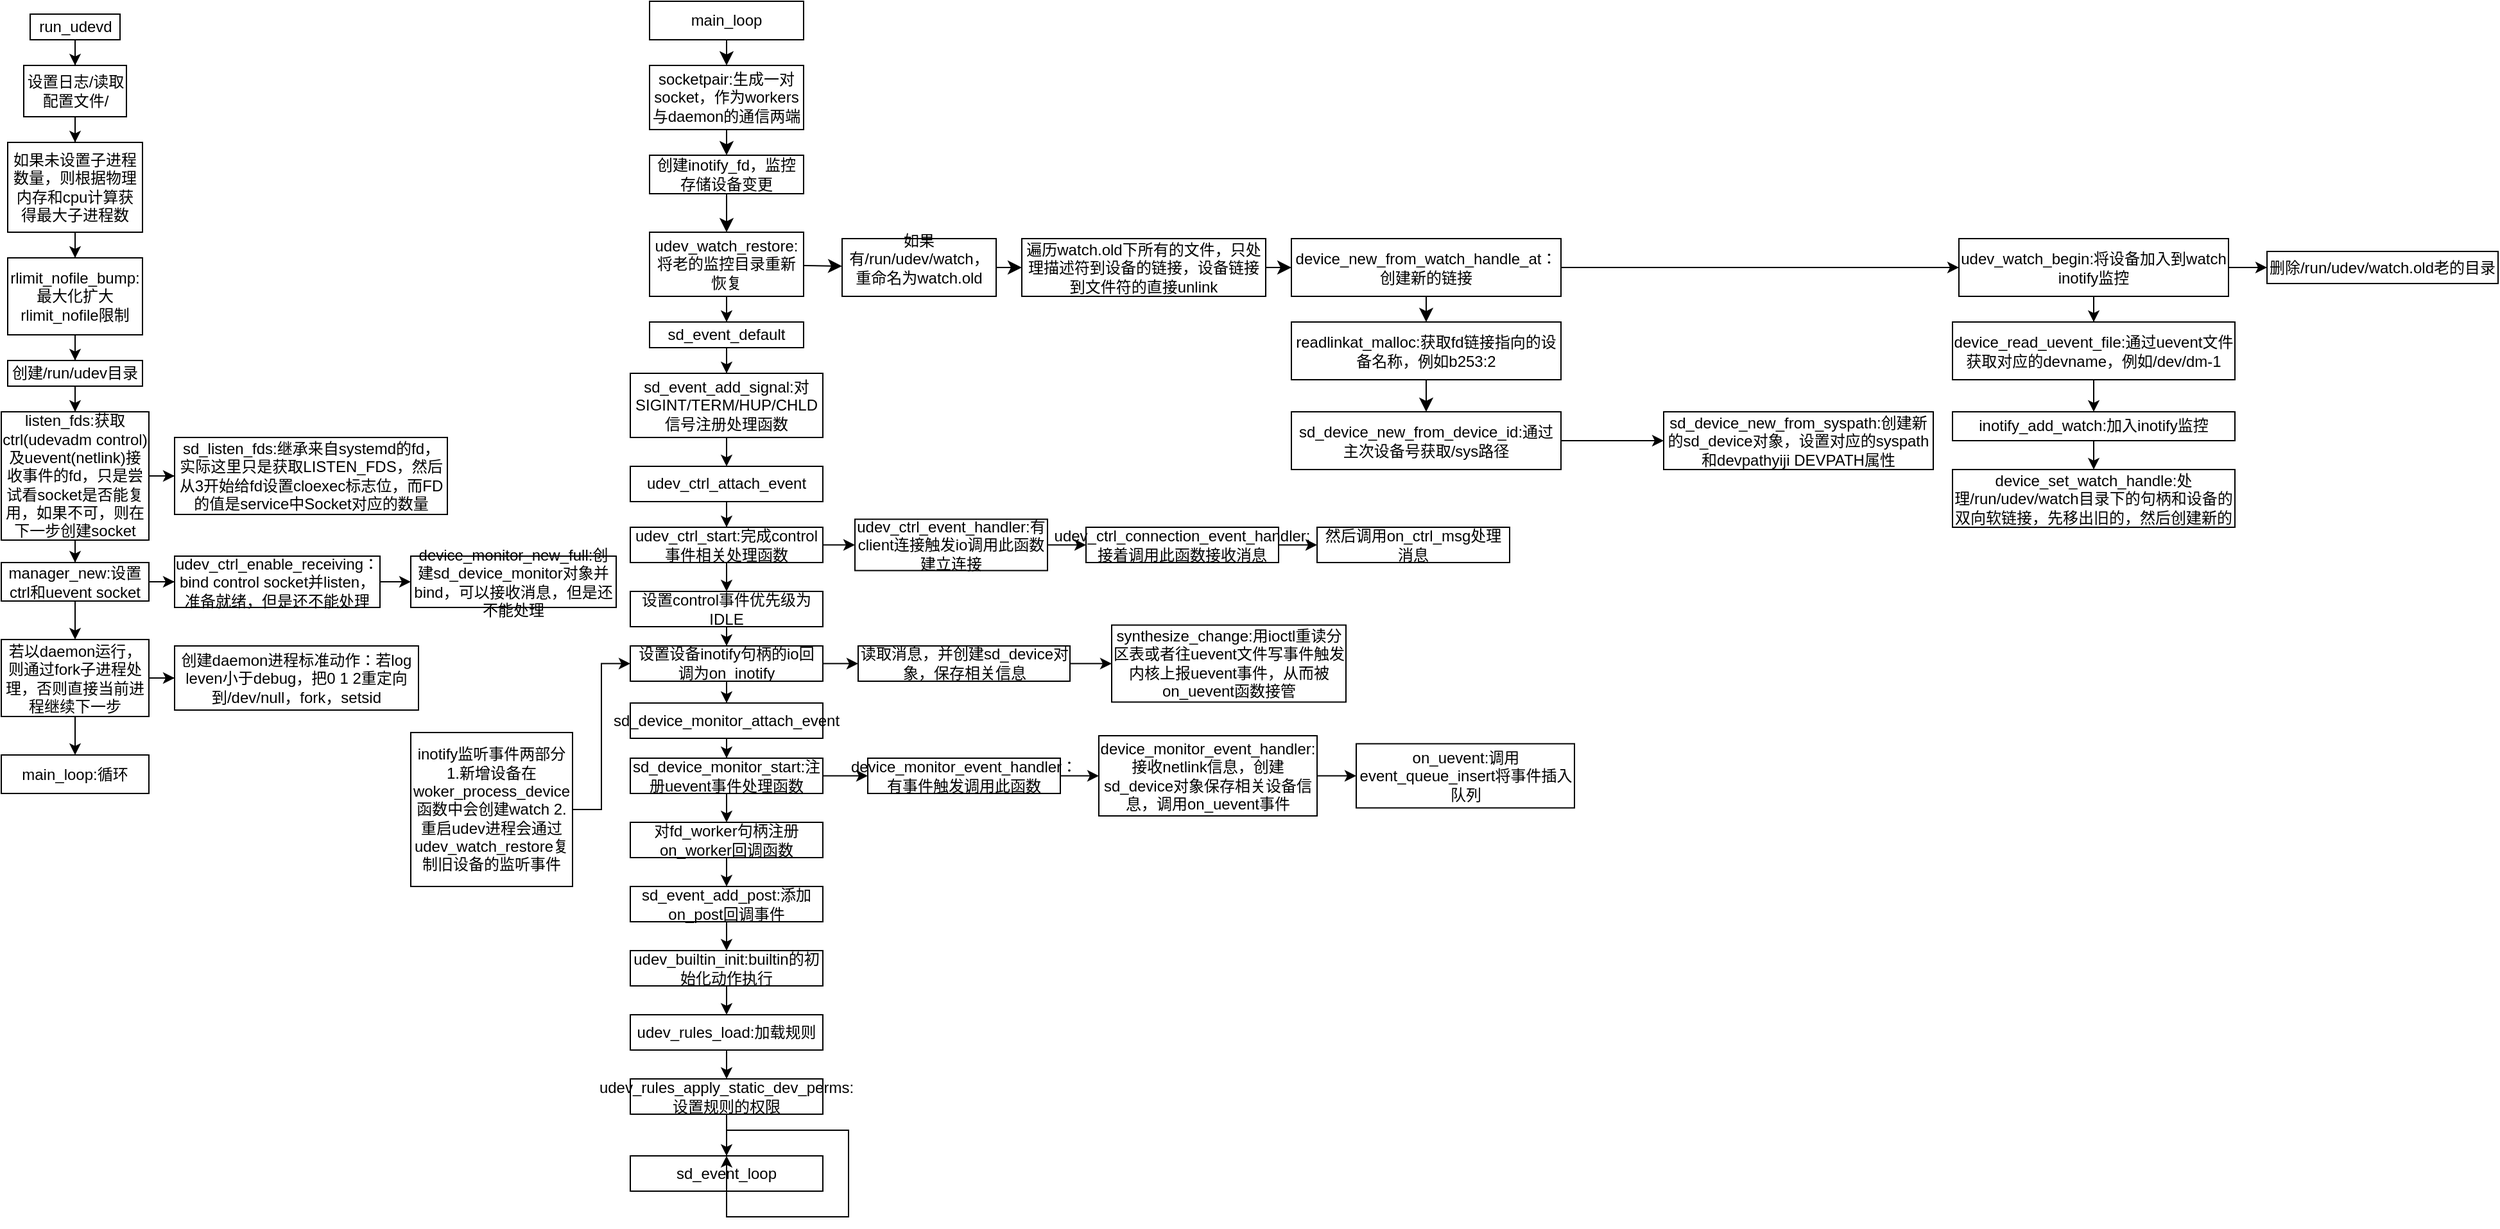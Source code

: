<mxfile version="24.7.8">
  <diagram name="第 1 页" id="_ok-8zPEw34e-IFgDoh3">
    <mxGraphModel dx="1790" dy="967" grid="1" gridSize="10" guides="1" tooltips="1" connect="1" arrows="1" fold="1" page="1" pageScale="1" pageWidth="827" pageHeight="1169" math="0" shadow="0">
      <root>
        <mxCell id="0" />
        <mxCell id="1" parent="0" />
        <mxCell id="km08-3lCdweRNl0uT69s-3" value="" style="edgeStyle=orthogonalEdgeStyle;rounded=0;orthogonalLoop=1;jettySize=auto;html=1;" parent="1" source="km08-3lCdweRNl0uT69s-1" target="km08-3lCdweRNl0uT69s-2" edge="1">
          <mxGeometry relative="1" as="geometry" />
        </mxCell>
        <mxCell id="km08-3lCdweRNl0uT69s-1" value="run_udevd" style="rounded=0;whiteSpace=wrap;html=1;" parent="1" vertex="1">
          <mxGeometry x="37.5" y="20" width="70" height="20" as="geometry" />
        </mxCell>
        <mxCell id="km08-3lCdweRNl0uT69s-5" value="" style="edgeStyle=orthogonalEdgeStyle;rounded=0;orthogonalLoop=1;jettySize=auto;html=1;" parent="1" source="km08-3lCdweRNl0uT69s-2" target="km08-3lCdweRNl0uT69s-4" edge="1">
          <mxGeometry relative="1" as="geometry" />
        </mxCell>
        <mxCell id="km08-3lCdweRNl0uT69s-2" value="设置日志/读取配置文件/" style="rounded=0;whiteSpace=wrap;html=1;" parent="1" vertex="1">
          <mxGeometry x="32.5" y="60" width="80" height="40" as="geometry" />
        </mxCell>
        <mxCell id="km08-3lCdweRNl0uT69s-7" value="" style="edgeStyle=orthogonalEdgeStyle;rounded=0;orthogonalLoop=1;jettySize=auto;html=1;" parent="1" source="km08-3lCdweRNl0uT69s-4" target="km08-3lCdweRNl0uT69s-6" edge="1">
          <mxGeometry relative="1" as="geometry" />
        </mxCell>
        <mxCell id="km08-3lCdweRNl0uT69s-4" value="如果未设置子进程数量，则根据物理内存和cpu计算获得最大子进程数" style="rounded=0;whiteSpace=wrap;html=1;" parent="1" vertex="1">
          <mxGeometry x="20" y="120" width="105" height="70" as="geometry" />
        </mxCell>
        <mxCell id="km08-3lCdweRNl0uT69s-9" value="" style="edgeStyle=orthogonalEdgeStyle;rounded=0;orthogonalLoop=1;jettySize=auto;html=1;" parent="1" source="km08-3lCdweRNl0uT69s-6" target="km08-3lCdweRNl0uT69s-8" edge="1">
          <mxGeometry relative="1" as="geometry" />
        </mxCell>
        <mxCell id="km08-3lCdweRNl0uT69s-6" value="&lt;div&gt;&amp;nbsp; &amp;nbsp; &amp;nbsp; &amp;nbsp; rlimit_nofile_bump:最大化扩大rlimit_nofile限制&lt;/div&gt;&lt;div&gt;&lt;br&gt;&lt;/div&gt;" style="rounded=0;whiteSpace=wrap;html=1;" parent="1" vertex="1">
          <mxGeometry x="20" y="210" width="105" height="60" as="geometry" />
        </mxCell>
        <mxCell id="km08-3lCdweRNl0uT69s-11" value="" style="edgeStyle=orthogonalEdgeStyle;rounded=0;orthogonalLoop=1;jettySize=auto;html=1;" parent="1" source="km08-3lCdweRNl0uT69s-8" target="km08-3lCdweRNl0uT69s-10" edge="1">
          <mxGeometry relative="1" as="geometry" />
        </mxCell>
        <mxCell id="km08-3lCdweRNl0uT69s-8" value="&lt;div&gt;创建/run/udev目录&lt;/div&gt;" style="rounded=0;whiteSpace=wrap;html=1;" parent="1" vertex="1">
          <mxGeometry x="20" y="290" width="105" height="20" as="geometry" />
        </mxCell>
        <mxCell id="km08-3lCdweRNl0uT69s-13" value="" style="edgeStyle=orthogonalEdgeStyle;rounded=0;orthogonalLoop=1;jettySize=auto;html=1;" parent="1" source="km08-3lCdweRNl0uT69s-10" target="km08-3lCdweRNl0uT69s-12" edge="1">
          <mxGeometry relative="1" as="geometry" />
        </mxCell>
        <mxCell id="km08-3lCdweRNl0uT69s-15" value="" style="edgeStyle=orthogonalEdgeStyle;rounded=0;orthogonalLoop=1;jettySize=auto;html=1;" parent="1" source="km08-3lCdweRNl0uT69s-10" target="km08-3lCdweRNl0uT69s-14" edge="1">
          <mxGeometry relative="1" as="geometry" />
        </mxCell>
        <mxCell id="km08-3lCdweRNl0uT69s-10" value="&lt;div&gt;listen_fds:获取ctrl(udevadm control)及uevent(netlink)接收事件的fd，只是尝试看socket是否能复用，如果不可，则在下一步创建socket&lt;/div&gt;" style="rounded=0;whiteSpace=wrap;html=1;" parent="1" vertex="1">
          <mxGeometry x="15" y="330" width="115" height="100" as="geometry" />
        </mxCell>
        <mxCell id="km08-3lCdweRNl0uT69s-12" value="sd_listen_fds:继承来自systemd的fd，实际这里只是获取LISTEN_FDS，然后从3开始给fd设置cloexec标志位，而FD的值是service中Socket对应的数量" style="whiteSpace=wrap;html=1;rounded=0;" parent="1" vertex="1">
          <mxGeometry x="150" y="350" width="212.5" height="60" as="geometry" />
        </mxCell>
        <mxCell id="km08-3lCdweRNl0uT69s-17" value="" style="edgeStyle=orthogonalEdgeStyle;rounded=0;orthogonalLoop=1;jettySize=auto;html=1;" parent="1" source="km08-3lCdweRNl0uT69s-14" target="km08-3lCdweRNl0uT69s-16" edge="1">
          <mxGeometry relative="1" as="geometry" />
        </mxCell>
        <mxCell id="km08-3lCdweRNl0uT69s-21" value="" style="edgeStyle=orthogonalEdgeStyle;rounded=0;orthogonalLoop=1;jettySize=auto;html=1;" parent="1" source="km08-3lCdweRNl0uT69s-14" target="km08-3lCdweRNl0uT69s-20" edge="1">
          <mxGeometry relative="1" as="geometry" />
        </mxCell>
        <mxCell id="km08-3lCdweRNl0uT69s-14" value="&lt;div&gt;manager_new:设置ctrl和uevent socket&lt;/div&gt;" style="rounded=0;whiteSpace=wrap;html=1;" parent="1" vertex="1">
          <mxGeometry x="15" y="447.5" width="115" height="30" as="geometry" />
        </mxCell>
        <mxCell id="km08-3lCdweRNl0uT69s-19" value="" style="edgeStyle=orthogonalEdgeStyle;rounded=0;orthogonalLoop=1;jettySize=auto;html=1;" parent="1" source="km08-3lCdweRNl0uT69s-16" target="km08-3lCdweRNl0uT69s-18" edge="1">
          <mxGeometry relative="1" as="geometry" />
        </mxCell>
        <mxCell id="km08-3lCdweRNl0uT69s-16" value="udev_ctrl_enable_receiving：bind control socket并listen，准备就绪，但是还不能处理" style="whiteSpace=wrap;html=1;rounded=0;" parent="1" vertex="1">
          <mxGeometry x="150" y="442.5" width="160" height="40" as="geometry" />
        </mxCell>
        <mxCell id="km08-3lCdweRNl0uT69s-18" value="device_monitor_new_full:创建sd_device_monitor对象并bind，可以接收消息，但是还不能处理" style="whiteSpace=wrap;html=1;rounded=0;" parent="1" vertex="1">
          <mxGeometry x="334" y="442.5" width="160" height="40" as="geometry" />
        </mxCell>
        <mxCell id="km08-3lCdweRNl0uT69s-23" value="" style="edgeStyle=orthogonalEdgeStyle;rounded=0;orthogonalLoop=1;jettySize=auto;html=1;" parent="1" source="km08-3lCdweRNl0uT69s-20" target="km08-3lCdweRNl0uT69s-22" edge="1">
          <mxGeometry relative="1" as="geometry" />
        </mxCell>
        <mxCell id="km08-3lCdweRNl0uT69s-27" value="" style="edgeStyle=orthogonalEdgeStyle;rounded=0;orthogonalLoop=1;jettySize=auto;html=1;" parent="1" source="km08-3lCdweRNl0uT69s-20" target="km08-3lCdweRNl0uT69s-26" edge="1">
          <mxGeometry relative="1" as="geometry" />
        </mxCell>
        <mxCell id="km08-3lCdweRNl0uT69s-20" value="&lt;div&gt;若以daemon运行，则通过fork子进程处理，否则直接当前进程继续下一步&lt;/div&gt;" style="rounded=0;whiteSpace=wrap;html=1;" parent="1" vertex="1">
          <mxGeometry x="15" y="507.5" width="115" height="60" as="geometry" />
        </mxCell>
        <mxCell id="km08-3lCdweRNl0uT69s-22" value="&lt;div&gt;创建daemon进程标准动作：若log leven小于debug，把0 1 2重定向到/dev/null，fork，setsid&lt;/div&gt;" style="rounded=0;whiteSpace=wrap;html=1;" parent="1" vertex="1">
          <mxGeometry x="150" y="512.5" width="190" height="50" as="geometry" />
        </mxCell>
        <mxCell id="km08-3lCdweRNl0uT69s-26" value="&lt;div&gt;main_loop:循环&lt;/div&gt;" style="rounded=0;whiteSpace=wrap;html=1;" parent="1" vertex="1">
          <mxGeometry x="15" y="597.5" width="115" height="30" as="geometry" />
        </mxCell>
        <mxCell id="6oepLwqIfdeqpx-8wIz2-2" value="" style="edgeStyle=none;curved=1;rounded=0;orthogonalLoop=1;jettySize=auto;html=1;fontSize=12;startSize=8;endSize=8;" parent="1" source="km08-3lCdweRNl0uT69s-28" target="6oepLwqIfdeqpx-8wIz2-1" edge="1">
          <mxGeometry relative="1" as="geometry" />
        </mxCell>
        <mxCell id="km08-3lCdweRNl0uT69s-28" value="main_loop" style="rounded=0;whiteSpace=wrap;html=1;" parent="1" vertex="1">
          <mxGeometry x="520" y="10" width="120" height="30" as="geometry" />
        </mxCell>
        <mxCell id="6oepLwqIfdeqpx-8wIz2-4" value="" style="edgeStyle=none;curved=1;rounded=0;orthogonalLoop=1;jettySize=auto;html=1;fontSize=12;startSize=8;endSize=8;" parent="1" source="6oepLwqIfdeqpx-8wIz2-1" target="6oepLwqIfdeqpx-8wIz2-3" edge="1">
          <mxGeometry relative="1" as="geometry" />
        </mxCell>
        <mxCell id="6oepLwqIfdeqpx-8wIz2-1" value="socketpair:生成一对socket，作为workers与daemon的通信两端" style="rounded=0;whiteSpace=wrap;html=1;" parent="1" vertex="1">
          <mxGeometry x="520" y="60" width="120" height="50" as="geometry" />
        </mxCell>
        <mxCell id="6oepLwqIfdeqpx-8wIz2-6" value="" style="edgeStyle=none;curved=1;rounded=0;orthogonalLoop=1;jettySize=auto;html=1;fontSize=12;startSize=8;endSize=8;" parent="1" source="6oepLwqIfdeqpx-8wIz2-3" target="6oepLwqIfdeqpx-8wIz2-5" edge="1">
          <mxGeometry relative="1" as="geometry" />
        </mxCell>
        <mxCell id="6oepLwqIfdeqpx-8wIz2-3" value="创建inotify_fd，监控存储设备变更" style="rounded=0;whiteSpace=wrap;html=1;" parent="1" vertex="1">
          <mxGeometry x="520" y="130" width="120" height="30" as="geometry" />
        </mxCell>
        <mxCell id="6oepLwqIfdeqpx-8wIz2-8" value="" style="edgeStyle=none;curved=1;rounded=0;orthogonalLoop=1;jettySize=auto;html=1;fontSize=12;startSize=8;endSize=8;" parent="1" source="6oepLwqIfdeqpx-8wIz2-5" target="6oepLwqIfdeqpx-8wIz2-7" edge="1">
          <mxGeometry relative="1" as="geometry" />
        </mxCell>
        <mxCell id="Ai_m3zx1IN6QH22K076k-14" value="" style="edgeStyle=orthogonalEdgeStyle;rounded=0;orthogonalLoop=1;jettySize=auto;html=1;" edge="1" parent="1" source="6oepLwqIfdeqpx-8wIz2-5" target="Ai_m3zx1IN6QH22K076k-13">
          <mxGeometry relative="1" as="geometry" />
        </mxCell>
        <mxCell id="6oepLwqIfdeqpx-8wIz2-5" value="udev_watch_restore:将老的监控目录重新恢复" style="rounded=0;whiteSpace=wrap;html=1;" parent="1" vertex="1">
          <mxGeometry x="520" y="190" width="120" height="50" as="geometry" />
        </mxCell>
        <mxCell id="6oepLwqIfdeqpx-8wIz2-10" value="" style="edgeStyle=none;curved=1;rounded=0;orthogonalLoop=1;jettySize=auto;html=1;fontSize=12;startSize=8;endSize=8;" parent="1" source="6oepLwqIfdeqpx-8wIz2-7" target="6oepLwqIfdeqpx-8wIz2-9" edge="1">
          <mxGeometry relative="1" as="geometry" />
        </mxCell>
        <mxCell id="6oepLwqIfdeqpx-8wIz2-7" value="如果有/run/udev/watch，重命名为watch.old&lt;div&gt;&lt;br&gt;&lt;/div&gt;" style="rounded=0;whiteSpace=wrap;html=1;" parent="1" vertex="1">
          <mxGeometry x="670" y="195" width="120" height="45" as="geometry" />
        </mxCell>
        <mxCell id="6oepLwqIfdeqpx-8wIz2-12" value="" style="edgeStyle=none;curved=1;rounded=0;orthogonalLoop=1;jettySize=auto;html=1;fontSize=12;startSize=8;endSize=8;" parent="1" source="6oepLwqIfdeqpx-8wIz2-9" target="6oepLwqIfdeqpx-8wIz2-11" edge="1">
          <mxGeometry relative="1" as="geometry" />
        </mxCell>
        <mxCell id="6oepLwqIfdeqpx-8wIz2-9" value="遍历watch.old下所有的文件，只处理描述符到设备的链接，设备链接到文件符的直接unlink" style="rounded=0;whiteSpace=wrap;html=1;" parent="1" vertex="1">
          <mxGeometry x="810" y="195" width="190" height="45" as="geometry" />
        </mxCell>
        <mxCell id="6oepLwqIfdeqpx-8wIz2-14" value="" style="edgeStyle=none;curved=1;rounded=0;orthogonalLoop=1;jettySize=auto;html=1;fontSize=12;startSize=8;endSize=8;" parent="1" source="6oepLwqIfdeqpx-8wIz2-11" target="6oepLwqIfdeqpx-8wIz2-13" edge="1">
          <mxGeometry relative="1" as="geometry" />
        </mxCell>
        <mxCell id="Ai_m3zx1IN6QH22K076k-4" value="" style="edgeStyle=orthogonalEdgeStyle;rounded=0;orthogonalLoop=1;jettySize=auto;html=1;" edge="1" parent="1" source="6oepLwqIfdeqpx-8wIz2-11" target="Ai_m3zx1IN6QH22K076k-3">
          <mxGeometry relative="1" as="geometry" />
        </mxCell>
        <mxCell id="6oepLwqIfdeqpx-8wIz2-11" value="device_new_from_watch_handle_at：创建新的链接" style="rounded=0;whiteSpace=wrap;html=1;" parent="1" vertex="1">
          <mxGeometry x="1020" y="195" width="210" height="45" as="geometry" />
        </mxCell>
        <mxCell id="6oepLwqIfdeqpx-8wIz2-16" value="" style="edgeStyle=none;curved=1;rounded=0;orthogonalLoop=1;jettySize=auto;html=1;fontSize=12;startSize=8;endSize=8;" parent="1" source="6oepLwqIfdeqpx-8wIz2-13" target="6oepLwqIfdeqpx-8wIz2-15" edge="1">
          <mxGeometry relative="1" as="geometry" />
        </mxCell>
        <mxCell id="6oepLwqIfdeqpx-8wIz2-13" value="readlinkat_malloc:获取fd链接指向的设备名称，例如b253:2" style="rounded=0;whiteSpace=wrap;html=1;" parent="1" vertex="1">
          <mxGeometry x="1020" y="260" width="210" height="45" as="geometry" />
        </mxCell>
        <mxCell id="Ai_m3zx1IN6QH22K076k-2" value="" style="edgeStyle=orthogonalEdgeStyle;rounded=0;orthogonalLoop=1;jettySize=auto;html=1;" edge="1" parent="1" source="6oepLwqIfdeqpx-8wIz2-15" target="Ai_m3zx1IN6QH22K076k-1">
          <mxGeometry relative="1" as="geometry" />
        </mxCell>
        <mxCell id="6oepLwqIfdeqpx-8wIz2-15" value="sd_device_new_from_device_id:通过主次设备号获取/sys路径" style="rounded=0;whiteSpace=wrap;html=1;" parent="1" vertex="1">
          <mxGeometry x="1020" y="330" width="210" height="45" as="geometry" />
        </mxCell>
        <mxCell id="Ai_m3zx1IN6QH22K076k-1" value="sd_device_new_from_syspath:创建新的sd_device对象，设置对应的syspath和devpathyiji DEVPATH属性" style="rounded=0;whiteSpace=wrap;html=1;" vertex="1" parent="1">
          <mxGeometry x="1310" y="330" width="210" height="45" as="geometry" />
        </mxCell>
        <mxCell id="Ai_m3zx1IN6QH22K076k-6" value="" style="edgeStyle=orthogonalEdgeStyle;rounded=0;orthogonalLoop=1;jettySize=auto;html=1;" edge="1" parent="1" source="Ai_m3zx1IN6QH22K076k-3" target="Ai_m3zx1IN6QH22K076k-5">
          <mxGeometry relative="1" as="geometry" />
        </mxCell>
        <mxCell id="Ai_m3zx1IN6QH22K076k-12" value="" style="edgeStyle=orthogonalEdgeStyle;rounded=0;orthogonalLoop=1;jettySize=auto;html=1;" edge="1" parent="1" source="Ai_m3zx1IN6QH22K076k-3" target="Ai_m3zx1IN6QH22K076k-11">
          <mxGeometry relative="1" as="geometry" />
        </mxCell>
        <mxCell id="Ai_m3zx1IN6QH22K076k-3" value="udev_watch_begin:将设备加入到watch inotify监控" style="rounded=0;whiteSpace=wrap;html=1;" vertex="1" parent="1">
          <mxGeometry x="1540" y="195" width="210" height="45" as="geometry" />
        </mxCell>
        <mxCell id="Ai_m3zx1IN6QH22K076k-8" value="" style="edgeStyle=orthogonalEdgeStyle;rounded=0;orthogonalLoop=1;jettySize=auto;html=1;" edge="1" parent="1" source="Ai_m3zx1IN6QH22K076k-5" target="Ai_m3zx1IN6QH22K076k-7">
          <mxGeometry relative="1" as="geometry" />
        </mxCell>
        <mxCell id="Ai_m3zx1IN6QH22K076k-5" value="device_read_uevent_file:通过uevent文件获取对应的devname，例如/dev/dm-1" style="rounded=0;whiteSpace=wrap;html=1;" vertex="1" parent="1">
          <mxGeometry x="1535" y="260" width="220" height="45" as="geometry" />
        </mxCell>
        <mxCell id="Ai_m3zx1IN6QH22K076k-10" value="" style="edgeStyle=orthogonalEdgeStyle;rounded=0;orthogonalLoop=1;jettySize=auto;html=1;" edge="1" parent="1" source="Ai_m3zx1IN6QH22K076k-7" target="Ai_m3zx1IN6QH22K076k-9">
          <mxGeometry relative="1" as="geometry" />
        </mxCell>
        <mxCell id="Ai_m3zx1IN6QH22K076k-7" value="inotify_add_watch:加入inotify监控" style="rounded=0;whiteSpace=wrap;html=1;" vertex="1" parent="1">
          <mxGeometry x="1535" y="330" width="220" height="22.5" as="geometry" />
        </mxCell>
        <mxCell id="Ai_m3zx1IN6QH22K076k-9" value="device_set_watch_handle:处理/run/udev/watch目录下的句柄和设备的双向软链接，先移出旧的，然后创建新的" style="rounded=0;whiteSpace=wrap;html=1;" vertex="1" parent="1">
          <mxGeometry x="1535" y="375" width="220" height="45" as="geometry" />
        </mxCell>
        <mxCell id="Ai_m3zx1IN6QH22K076k-11" value="删除/run/udev/watch.old老的目录" style="rounded=0;whiteSpace=wrap;html=1;" vertex="1" parent="1">
          <mxGeometry x="1780" y="205" width="180" height="25" as="geometry" />
        </mxCell>
        <mxCell id="Ai_m3zx1IN6QH22K076k-16" value="" style="edgeStyle=orthogonalEdgeStyle;rounded=0;orthogonalLoop=1;jettySize=auto;html=1;" edge="1" parent="1" source="Ai_m3zx1IN6QH22K076k-13" target="Ai_m3zx1IN6QH22K076k-15">
          <mxGeometry relative="1" as="geometry" />
        </mxCell>
        <mxCell id="Ai_m3zx1IN6QH22K076k-13" value="sd_event_default" style="rounded=0;whiteSpace=wrap;html=1;" vertex="1" parent="1">
          <mxGeometry x="520" y="260" width="120" height="20" as="geometry" />
        </mxCell>
        <mxCell id="Ai_m3zx1IN6QH22K076k-18" value="" style="edgeStyle=orthogonalEdgeStyle;rounded=0;orthogonalLoop=1;jettySize=auto;html=1;" edge="1" parent="1" source="Ai_m3zx1IN6QH22K076k-15" target="Ai_m3zx1IN6QH22K076k-17">
          <mxGeometry relative="1" as="geometry" />
        </mxCell>
        <mxCell id="Ai_m3zx1IN6QH22K076k-15" value="sd_event_add_signal:对SIGINT/TERM/HUP/CHLD信号注册处理函数" style="rounded=0;whiteSpace=wrap;html=1;" vertex="1" parent="1">
          <mxGeometry x="505" y="300" width="150" height="50" as="geometry" />
        </mxCell>
        <mxCell id="Ai_m3zx1IN6QH22K076k-20" value="" style="edgeStyle=orthogonalEdgeStyle;rounded=0;orthogonalLoop=1;jettySize=auto;html=1;" edge="1" parent="1" source="Ai_m3zx1IN6QH22K076k-17" target="Ai_m3zx1IN6QH22K076k-19">
          <mxGeometry relative="1" as="geometry" />
        </mxCell>
        <mxCell id="Ai_m3zx1IN6QH22K076k-17" value="udev_ctrl_attach_event" style="rounded=0;whiteSpace=wrap;html=1;" vertex="1" parent="1">
          <mxGeometry x="505" y="372.5" width="150" height="27.5" as="geometry" />
        </mxCell>
        <mxCell id="Ai_m3zx1IN6QH22K076k-27" style="edgeStyle=orthogonalEdgeStyle;rounded=0;orthogonalLoop=1;jettySize=auto;html=1;entryX=0;entryY=0.5;entryDx=0;entryDy=0;" edge="1" parent="1" source="Ai_m3zx1IN6QH22K076k-19" target="Ai_m3zx1IN6QH22K076k-21">
          <mxGeometry relative="1" as="geometry" />
        </mxCell>
        <mxCell id="Ai_m3zx1IN6QH22K076k-29" value="" style="edgeStyle=orthogonalEdgeStyle;rounded=0;orthogonalLoop=1;jettySize=auto;html=1;" edge="1" parent="1" source="Ai_m3zx1IN6QH22K076k-19" target="Ai_m3zx1IN6QH22K076k-28">
          <mxGeometry relative="1" as="geometry" />
        </mxCell>
        <mxCell id="Ai_m3zx1IN6QH22K076k-19" value="udev_ctrl_start:完成control事件相关处理函数" style="rounded=0;whiteSpace=wrap;html=1;" vertex="1" parent="1">
          <mxGeometry x="505" y="420" width="150" height="27.5" as="geometry" />
        </mxCell>
        <mxCell id="Ai_m3zx1IN6QH22K076k-24" value="" style="edgeStyle=orthogonalEdgeStyle;rounded=0;orthogonalLoop=1;jettySize=auto;html=1;" edge="1" parent="1" source="Ai_m3zx1IN6QH22K076k-21" target="Ai_m3zx1IN6QH22K076k-23">
          <mxGeometry relative="1" as="geometry" />
        </mxCell>
        <mxCell id="Ai_m3zx1IN6QH22K076k-21" value="udev_ctrl_event_handler:有client连接触发io调用此函数建立连接" style="rounded=0;whiteSpace=wrap;html=1;" vertex="1" parent="1">
          <mxGeometry x="680" y="413.75" width="150" height="40" as="geometry" />
        </mxCell>
        <mxCell id="Ai_m3zx1IN6QH22K076k-26" value="" style="edgeStyle=orthogonalEdgeStyle;rounded=0;orthogonalLoop=1;jettySize=auto;html=1;" edge="1" parent="1" source="Ai_m3zx1IN6QH22K076k-23" target="Ai_m3zx1IN6QH22K076k-25">
          <mxGeometry relative="1" as="geometry" />
        </mxCell>
        <mxCell id="Ai_m3zx1IN6QH22K076k-23" value="udev_ctrl_connection_event_handler:接着调用此函数接收消息" style="rounded=0;whiteSpace=wrap;html=1;" vertex="1" parent="1">
          <mxGeometry x="860" y="420" width="150" height="27.5" as="geometry" />
        </mxCell>
        <mxCell id="Ai_m3zx1IN6QH22K076k-25" value="然后调用on_ctrl_msg处理消息" style="rounded=0;whiteSpace=wrap;html=1;" vertex="1" parent="1">
          <mxGeometry x="1040" y="420" width="150" height="27.5" as="geometry" />
        </mxCell>
        <mxCell id="Ai_m3zx1IN6QH22K076k-31" value="" style="edgeStyle=orthogonalEdgeStyle;rounded=0;orthogonalLoop=1;jettySize=auto;html=1;" edge="1" parent="1" source="Ai_m3zx1IN6QH22K076k-28" target="Ai_m3zx1IN6QH22K076k-30">
          <mxGeometry relative="1" as="geometry" />
        </mxCell>
        <mxCell id="Ai_m3zx1IN6QH22K076k-28" value="设置control事件优先级为IDLE" style="rounded=0;whiteSpace=wrap;html=1;" vertex="1" parent="1">
          <mxGeometry x="505" y="470" width="150" height="27.5" as="geometry" />
        </mxCell>
        <mxCell id="Ai_m3zx1IN6QH22K076k-33" value="" style="edgeStyle=orthogonalEdgeStyle;rounded=0;orthogonalLoop=1;jettySize=auto;html=1;" edge="1" parent="1" source="Ai_m3zx1IN6QH22K076k-30" target="Ai_m3zx1IN6QH22K076k-32">
          <mxGeometry relative="1" as="geometry" />
        </mxCell>
        <mxCell id="Ai_m3zx1IN6QH22K076k-62" value="" style="edgeStyle=orthogonalEdgeStyle;rounded=0;orthogonalLoop=1;jettySize=auto;html=1;" edge="1" parent="1" source="Ai_m3zx1IN6QH22K076k-30" target="Ai_m3zx1IN6QH22K076k-61">
          <mxGeometry relative="1" as="geometry" />
        </mxCell>
        <mxCell id="Ai_m3zx1IN6QH22K076k-30" value="设置设备inotify句柄的io回调为on_inotify" style="rounded=0;whiteSpace=wrap;html=1;" vertex="1" parent="1">
          <mxGeometry x="505" y="512.5" width="150" height="27.5" as="geometry" />
        </mxCell>
        <mxCell id="Ai_m3zx1IN6QH22K076k-35" value="" style="edgeStyle=orthogonalEdgeStyle;rounded=0;orthogonalLoop=1;jettySize=auto;html=1;" edge="1" parent="1" source="Ai_m3zx1IN6QH22K076k-32" target="Ai_m3zx1IN6QH22K076k-34">
          <mxGeometry relative="1" as="geometry" />
        </mxCell>
        <mxCell id="Ai_m3zx1IN6QH22K076k-32" value="sd_device_monitor_attach_event" style="rounded=0;whiteSpace=wrap;html=1;" vertex="1" parent="1">
          <mxGeometry x="505" y="557" width="150" height="27.5" as="geometry" />
        </mxCell>
        <mxCell id="Ai_m3zx1IN6QH22K076k-38" style="edgeStyle=orthogonalEdgeStyle;rounded=0;orthogonalLoop=1;jettySize=auto;html=1;entryX=0;entryY=0.5;entryDx=0;entryDy=0;" edge="1" parent="1" source="Ai_m3zx1IN6QH22K076k-34" target="Ai_m3zx1IN6QH22K076k-36">
          <mxGeometry relative="1" as="geometry" />
        </mxCell>
        <mxCell id="Ai_m3zx1IN6QH22K076k-42" value="" style="edgeStyle=orthogonalEdgeStyle;rounded=0;orthogonalLoop=1;jettySize=auto;html=1;" edge="1" parent="1" source="Ai_m3zx1IN6QH22K076k-34" target="Ai_m3zx1IN6QH22K076k-41">
          <mxGeometry relative="1" as="geometry" />
        </mxCell>
        <mxCell id="Ai_m3zx1IN6QH22K076k-34" value="sd_device_monitor_start:注册uevent事件处理函数" style="rounded=0;whiteSpace=wrap;html=1;" vertex="1" parent="1">
          <mxGeometry x="505" y="600" width="150" height="27.5" as="geometry" />
        </mxCell>
        <mxCell id="Ai_m3zx1IN6QH22K076k-40" value="" style="edgeStyle=orthogonalEdgeStyle;rounded=0;orthogonalLoop=1;jettySize=auto;html=1;" edge="1" parent="1" source="Ai_m3zx1IN6QH22K076k-36" target="Ai_m3zx1IN6QH22K076k-39">
          <mxGeometry relative="1" as="geometry" />
        </mxCell>
        <mxCell id="Ai_m3zx1IN6QH22K076k-36" value="device_monitor_event_handler：有事件触发调用此函数" style="rounded=0;whiteSpace=wrap;html=1;" vertex="1" parent="1">
          <mxGeometry x="690" y="600" width="150" height="27.5" as="geometry" />
        </mxCell>
        <mxCell id="Ai_m3zx1IN6QH22K076k-56" value="" style="edgeStyle=orthogonalEdgeStyle;rounded=0;orthogonalLoop=1;jettySize=auto;html=1;" edge="1" parent="1" source="Ai_m3zx1IN6QH22K076k-39" target="Ai_m3zx1IN6QH22K076k-55">
          <mxGeometry relative="1" as="geometry" />
        </mxCell>
        <mxCell id="Ai_m3zx1IN6QH22K076k-39" value="device_monitor_event_handler:接收netlink信息，创建sd_device对象保存相关设备信息，调用on_uevent事件" style="rounded=0;whiteSpace=wrap;html=1;" vertex="1" parent="1">
          <mxGeometry x="870" y="582.5" width="170" height="62.5" as="geometry" />
        </mxCell>
        <mxCell id="Ai_m3zx1IN6QH22K076k-45" value="" style="edgeStyle=orthogonalEdgeStyle;rounded=0;orthogonalLoop=1;jettySize=auto;html=1;" edge="1" parent="1" source="Ai_m3zx1IN6QH22K076k-41" target="Ai_m3zx1IN6QH22K076k-44">
          <mxGeometry relative="1" as="geometry" />
        </mxCell>
        <mxCell id="Ai_m3zx1IN6QH22K076k-41" value="对fd_worker句柄注册on_worker回调函数" style="rounded=0;whiteSpace=wrap;html=1;" vertex="1" parent="1">
          <mxGeometry x="505" y="650" width="150" height="27.5" as="geometry" />
        </mxCell>
        <mxCell id="Ai_m3zx1IN6QH22K076k-47" value="" style="edgeStyle=orthogonalEdgeStyle;rounded=0;orthogonalLoop=1;jettySize=auto;html=1;" edge="1" parent="1" source="Ai_m3zx1IN6QH22K076k-44" target="Ai_m3zx1IN6QH22K076k-46">
          <mxGeometry relative="1" as="geometry" />
        </mxCell>
        <mxCell id="Ai_m3zx1IN6QH22K076k-44" value="sd_event_add_post:添加on_post回调事件" style="rounded=0;whiteSpace=wrap;html=1;" vertex="1" parent="1">
          <mxGeometry x="505" y="700" width="150" height="27.5" as="geometry" />
        </mxCell>
        <mxCell id="Ai_m3zx1IN6QH22K076k-49" value="" style="edgeStyle=orthogonalEdgeStyle;rounded=0;orthogonalLoop=1;jettySize=auto;html=1;" edge="1" parent="1" source="Ai_m3zx1IN6QH22K076k-46" target="Ai_m3zx1IN6QH22K076k-48">
          <mxGeometry relative="1" as="geometry" />
        </mxCell>
        <mxCell id="Ai_m3zx1IN6QH22K076k-46" value="udev_builtin_init:builtin的初始化动作执行" style="rounded=0;whiteSpace=wrap;html=1;" vertex="1" parent="1">
          <mxGeometry x="505" y="750" width="150" height="27.5" as="geometry" />
        </mxCell>
        <mxCell id="Ai_m3zx1IN6QH22K076k-51" value="" style="edgeStyle=orthogonalEdgeStyle;rounded=0;orthogonalLoop=1;jettySize=auto;html=1;" edge="1" parent="1" source="Ai_m3zx1IN6QH22K076k-48" target="Ai_m3zx1IN6QH22K076k-50">
          <mxGeometry relative="1" as="geometry" />
        </mxCell>
        <mxCell id="Ai_m3zx1IN6QH22K076k-48" value="udev_rules_load:加载规则" style="rounded=0;whiteSpace=wrap;html=1;" vertex="1" parent="1">
          <mxGeometry x="505" y="800" width="150" height="27.5" as="geometry" />
        </mxCell>
        <mxCell id="Ai_m3zx1IN6QH22K076k-53" value="" style="edgeStyle=orthogonalEdgeStyle;rounded=0;orthogonalLoop=1;jettySize=auto;html=1;" edge="1" parent="1" source="Ai_m3zx1IN6QH22K076k-50" target="Ai_m3zx1IN6QH22K076k-52">
          <mxGeometry relative="1" as="geometry" />
        </mxCell>
        <mxCell id="Ai_m3zx1IN6QH22K076k-50" value="udev_rules_apply_static_dev_perms:设置规则的权限" style="rounded=0;whiteSpace=wrap;html=1;" vertex="1" parent="1">
          <mxGeometry x="505" y="850" width="150" height="27.5" as="geometry" />
        </mxCell>
        <mxCell id="Ai_m3zx1IN6QH22K076k-52" value="sd_event_loop" style="rounded=0;whiteSpace=wrap;html=1;" vertex="1" parent="1">
          <mxGeometry x="505" y="910" width="150" height="27.5" as="geometry" />
        </mxCell>
        <mxCell id="Ai_m3zx1IN6QH22K076k-54" style="edgeStyle=orthogonalEdgeStyle;rounded=0;orthogonalLoop=1;jettySize=auto;html=1;entryX=0.5;entryY=0;entryDx=0;entryDy=0;" edge="1" parent="1" source="Ai_m3zx1IN6QH22K076k-52" target="Ai_m3zx1IN6QH22K076k-52">
          <mxGeometry relative="1" as="geometry" />
        </mxCell>
        <mxCell id="Ai_m3zx1IN6QH22K076k-55" value="on_uevent:调用event_queue_insert将事件插入队列" style="rounded=0;whiteSpace=wrap;html=1;" vertex="1" parent="1">
          <mxGeometry x="1070.5" y="588.75" width="170" height="50" as="geometry" />
        </mxCell>
        <mxCell id="Ai_m3zx1IN6QH22K076k-60" style="edgeStyle=orthogonalEdgeStyle;rounded=0;orthogonalLoop=1;jettySize=auto;html=1;entryX=0;entryY=0.5;entryDx=0;entryDy=0;" edge="1" parent="1" source="Ai_m3zx1IN6QH22K076k-57" target="Ai_m3zx1IN6QH22K076k-30">
          <mxGeometry relative="1" as="geometry" />
        </mxCell>
        <mxCell id="Ai_m3zx1IN6QH22K076k-57" value="inotify监听事件两部分&lt;div&gt;1.新增设备在woker_process_device函数中会创建watch 2.重启udev进程会通过udev_watch_restore复制旧设备的监听事件&lt;/div&gt;" style="rounded=0;whiteSpace=wrap;html=1;" vertex="1" parent="1">
          <mxGeometry x="334" y="580" width="126" height="120" as="geometry" />
        </mxCell>
        <mxCell id="Ai_m3zx1IN6QH22K076k-64" value="" style="edgeStyle=orthogonalEdgeStyle;rounded=0;orthogonalLoop=1;jettySize=auto;html=1;" edge="1" parent="1" source="Ai_m3zx1IN6QH22K076k-61" target="Ai_m3zx1IN6QH22K076k-63">
          <mxGeometry relative="1" as="geometry" />
        </mxCell>
        <mxCell id="Ai_m3zx1IN6QH22K076k-61" value="读取消息，并创建sd_device对象，保存相关信息" style="rounded=0;whiteSpace=wrap;html=1;" vertex="1" parent="1">
          <mxGeometry x="682.5" y="512.5" width="165" height="27.5" as="geometry" />
        </mxCell>
        <mxCell id="Ai_m3zx1IN6QH22K076k-63" value="synthesize_change:用ioctl重读分区表或者往uevent文件写事件触发内核上报uevent事件，从而被on_uevent函数接管" style="rounded=0;whiteSpace=wrap;html=1;" vertex="1" parent="1">
          <mxGeometry x="880" y="496.25" width="182.5" height="60" as="geometry" />
        </mxCell>
      </root>
    </mxGraphModel>
  </diagram>
</mxfile>
